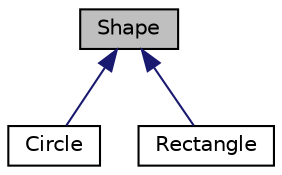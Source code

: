 digraph "Shape"
{
 // LATEX_PDF_SIZE
  edge [fontname="Helvetica",fontsize="10",labelfontname="Helvetica",labelfontsize="10"];
  node [fontname="Helvetica",fontsize="10",shape=record];
  Node1 [label="Shape",height=0.2,width=0.4,color="black", fillcolor="grey75", style="filled", fontcolor="black",tooltip=" "];
  Node1 -> Node2 [dir="back",color="midnightblue",fontsize="10",style="solid"];
  Node2 [label="Circle",height=0.2,width=0.4,color="black", fillcolor="white", style="filled",URL="$classCircle.html",tooltip=" "];
  Node1 -> Node3 [dir="back",color="midnightblue",fontsize="10",style="solid"];
  Node3 [label="Rectangle",height=0.2,width=0.4,color="black", fillcolor="white", style="filled",URL="$classRectangle.html",tooltip=" "];
}
